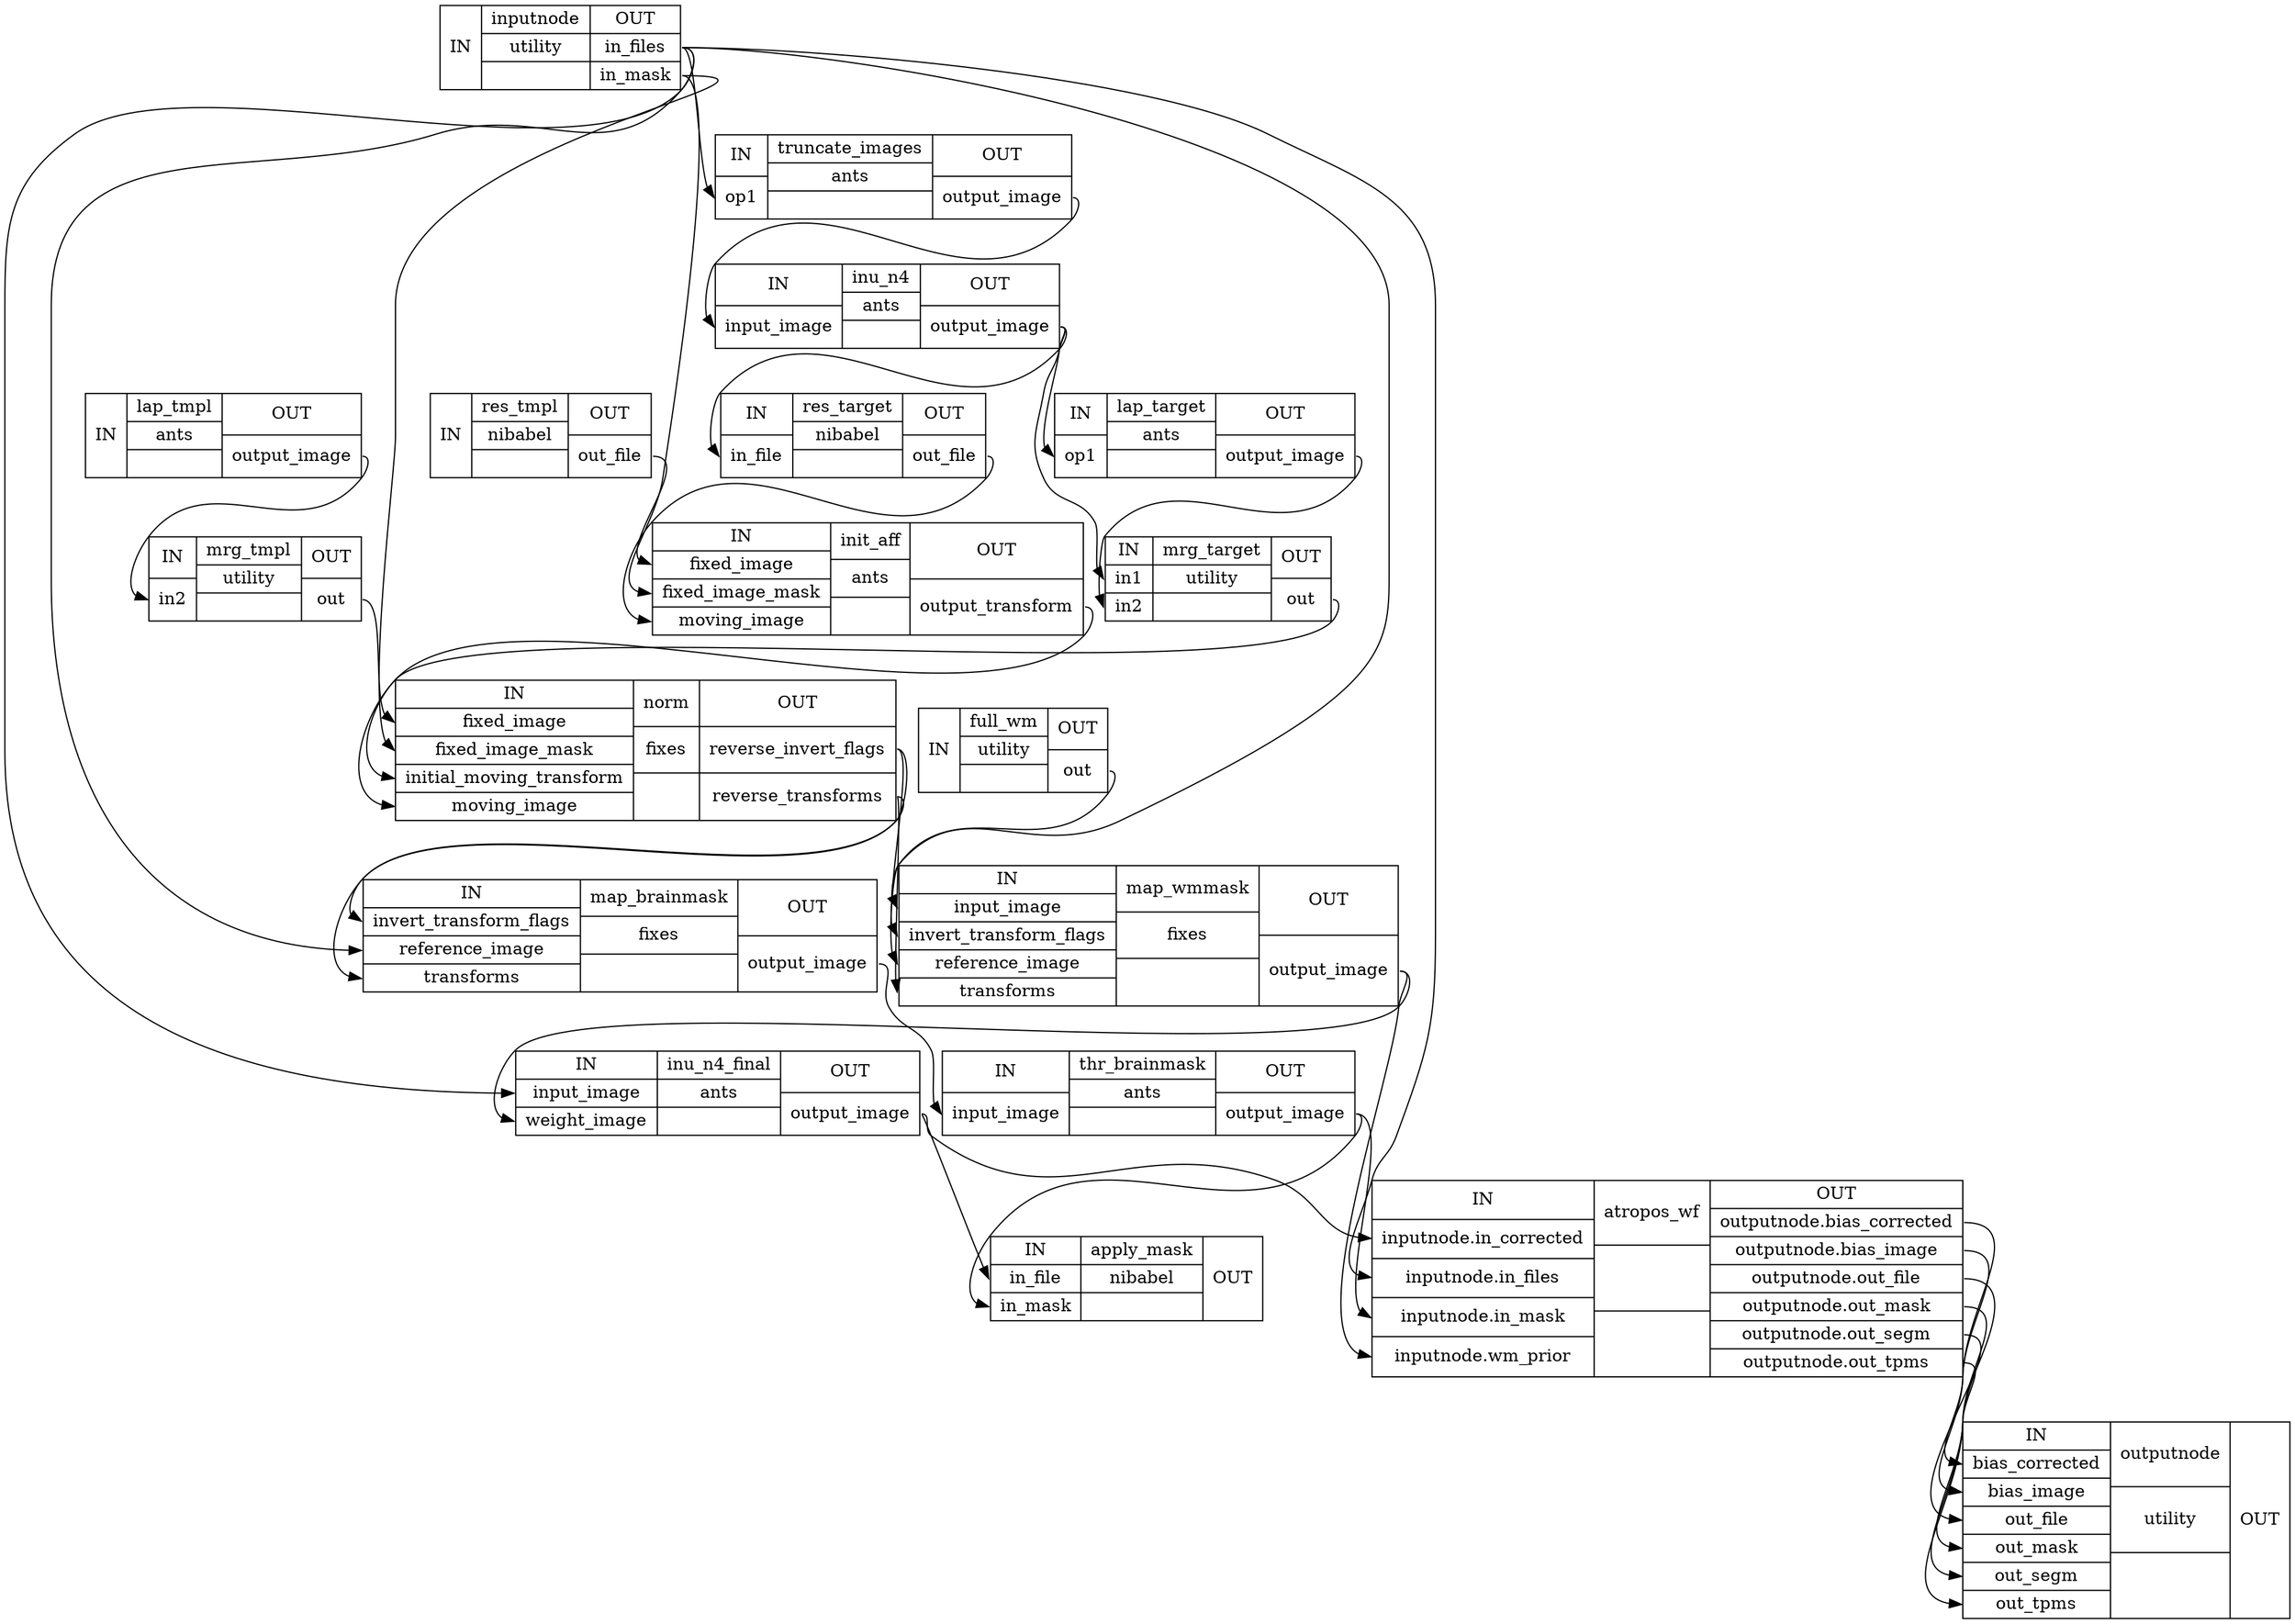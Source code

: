 digraph structs {
node [shape=record];
brain_extraction_wfinputnode [label="{IN}|{ inputnode | utility |  }|{OUT|<outinfiles> in_files|<outinmask> in_mask}"];
brain_extraction_wfres_tmpl [label="{IN}|{ res_tmpl | nibabel |  }|{OUT|<outoutfile> out_file}"];
brain_extraction_wffull_wm [label="{IN}|{ full_wm | utility |  }|{OUT|<outout> out}"];
brain_extraction_wflap_tmpl [label="{IN}|{ lap_tmpl | ants |  }|{OUT|<outoutputimage> output_image}"];
brain_extraction_wftruncate_images [label="{IN|<inop1> op1}|{ truncate_images | ants |  }|{OUT|<outoutputimage> output_image}"];
brain_extraction_wfmrg_tmpl [label="{IN|<inin2> in2}|{ mrg_tmpl | utility |  }|{OUT|<outout> out}"];
brain_extraction_wfinu_n4 [label="{IN|<ininputimage> input_image}|{ inu_n4 | ants |  }|{OUT|<outoutputimage> output_image}"];
brain_extraction_wfres_target [label="{IN|<ininfile> in_file}|{ res_target | nibabel |  }|{OUT|<outoutfile> out_file}"];
brain_extraction_wflap_target [label="{IN|<inop1> op1}|{ lap_target | ants |  }|{OUT|<outoutputimage> output_image}"];
brain_extraction_wfinit_aff [label="{IN|<infixedimage> fixed_image|<infixedimagemask> fixed_image_mask|<inmovingimage> moving_image}|{ init_aff | ants |  }|{OUT|<outoutputtransform> output_transform}"];
brain_extraction_wfmrg_target [label="{IN|<inin1> in1|<inin2> in2}|{ mrg_target | utility |  }|{OUT|<outout> out}"];
brain_extraction_wfnorm [label="{IN|<infixedimage> fixed_image|<infixedimagemask> fixed_image_mask|<ininitialmovingtransform> initial_moving_transform|<inmovingimage> moving_image}|{ norm | fixes |  }|{OUT|<outreverseinvertflags> reverse_invert_flags|<outreversetransforms> reverse_transforms}"];
brain_extraction_wfmap_brainmask [label="{IN|<ininverttransformflags> invert_transform_flags|<inreferenceimage> reference_image|<intransforms> transforms}|{ map_brainmask | fixes |  }|{OUT|<outoutputimage> output_image}"];
brain_extraction_wfmap_wmmask [label="{IN|<ininputimage> input_image|<ininverttransformflags> invert_transform_flags|<inreferenceimage> reference_image|<intransforms> transforms}|{ map_wmmask | fixes |  }|{OUT|<outoutputimage> output_image}"];
brain_extraction_wfthr_brainmask [label="{IN|<ininputimage> input_image}|{ thr_brainmask | ants |  }|{OUT|<outoutputimage> output_image}"];
brain_extraction_wfinu_n4_final [label="{IN|<ininputimage> input_image|<inweightimage> weight_image}|{ inu_n4_final | ants |  }|{OUT|<outoutputimage> output_image}"];
brain_extraction_wfapply_mask [label="{IN|<ininfile> in_file|<ininmask> in_mask}|{ apply_mask | nibabel |  }|{OUT}"];
brain_extraction_wfatropos_wf [label="{IN|<ininputnodeincorrected> inputnode.in_corrected|<ininputnodeinfiles> inputnode.in_files|<ininputnodeinmask> inputnode.in_mask|<ininputnodewmprior> inputnode.wm_prior}|{ atropos_wf |  |  }|{OUT|<outoutputnodebiascorrected> outputnode.bias_corrected|<outoutputnodebiasimage> outputnode.bias_image|<outoutputnodeoutfile> outputnode.out_file|<outoutputnodeoutmask> outputnode.out_mask|<outoutputnodeoutsegm> outputnode.out_segm|<outoutputnodeouttpms> outputnode.out_tpms}"];
brain_extraction_wfoutputnode [label="{IN|<inbiascorrected> bias_corrected|<inbiasimage> bias_image|<inoutfile> out_file|<inoutmask> out_mask|<inoutsegm> out_segm|<inouttpms> out_tpms}|{ outputnode | utility |  }|{OUT}"];
brain_extraction_wfatropos_wf:outoutputnodebiascorrected:e -> brain_extraction_wfoutputnode:inbiascorrected:w;
brain_extraction_wfatropos_wf:outoutputnodebiasimage:e -> brain_extraction_wfoutputnode:inbiasimage:w;
brain_extraction_wfatropos_wf:outoutputnodeoutfile:e -> brain_extraction_wfoutputnode:inoutfile:w;
brain_extraction_wfatropos_wf:outoutputnodeoutmask:e -> brain_extraction_wfoutputnode:inoutmask:w;
brain_extraction_wfatropos_wf:outoutputnodeoutsegm:e -> brain_extraction_wfoutputnode:inoutsegm:w;
brain_extraction_wfatropos_wf:outoutputnodeouttpms:e -> brain_extraction_wfoutputnode:inouttpms:w;
brain_extraction_wffull_wm:outout:e -> brain_extraction_wfmap_wmmask:ininputimage:w;
brain_extraction_wfinit_aff:outoutputtransform:e -> brain_extraction_wfnorm:ininitialmovingtransform:w;
brain_extraction_wfinputnode:outinfiles:e -> brain_extraction_wfatropos_wf:ininputnodeinfiles:w;
brain_extraction_wfinputnode:outinfiles:e -> brain_extraction_wfinu_n4_final:ininputimage:w;
brain_extraction_wfinputnode:outinfiles:e -> brain_extraction_wfmap_brainmask:inreferenceimage:w;
brain_extraction_wfinputnode:outinfiles:e -> brain_extraction_wfmap_wmmask:inreferenceimage:w;
brain_extraction_wfinputnode:outinfiles:e -> brain_extraction_wftruncate_images:inop1:w;
brain_extraction_wfinputnode:outinmask:e -> brain_extraction_wfinit_aff:infixedimagemask:w;
brain_extraction_wfinputnode:outinmask:e -> brain_extraction_wfnorm:infixedimagemask:w;
brain_extraction_wfinu_n4:outoutputimage:e -> brain_extraction_wflap_target:inop1:w;
brain_extraction_wfinu_n4:outoutputimage:e -> brain_extraction_wfmrg_target:inin1:w;
brain_extraction_wfinu_n4:outoutputimage:e -> brain_extraction_wfres_target:ininfile:w;
brain_extraction_wfinu_n4_final:outoutputimage:e -> brain_extraction_wfapply_mask:ininfile:w;
brain_extraction_wfinu_n4_final:outoutputimage:e -> brain_extraction_wfatropos_wf:ininputnodeincorrected:w;
brain_extraction_wflap_target:outoutputimage:e -> brain_extraction_wfmrg_target:inin2:w;
brain_extraction_wflap_tmpl:outoutputimage:e -> brain_extraction_wfmrg_tmpl:inin2:w;
brain_extraction_wfmap_brainmask:outoutputimage:e -> brain_extraction_wfthr_brainmask:ininputimage:w;
brain_extraction_wfmap_wmmask:outoutputimage:e -> brain_extraction_wfatropos_wf:ininputnodewmprior:w;
brain_extraction_wfmap_wmmask:outoutputimage:e -> brain_extraction_wfinu_n4_final:inweightimage:w;
brain_extraction_wfmrg_target:outout:e -> brain_extraction_wfnorm:inmovingimage:w;
brain_extraction_wfmrg_tmpl:outout:e -> brain_extraction_wfnorm:infixedimage:w;
brain_extraction_wfnorm:outreverseinvertflags:e -> brain_extraction_wfmap_brainmask:ininverttransformflags:w;
brain_extraction_wfnorm:outreverseinvertflags:e -> brain_extraction_wfmap_wmmask:ininverttransformflags:w;
brain_extraction_wfnorm:outreversetransforms:e -> brain_extraction_wfmap_brainmask:intransforms:w;
brain_extraction_wfnorm:outreversetransforms:e -> brain_extraction_wfmap_wmmask:intransforms:w;
brain_extraction_wfres_target:outoutfile:e -> brain_extraction_wfinit_aff:inmovingimage:w;
brain_extraction_wfres_tmpl:outoutfile:e -> brain_extraction_wfinit_aff:infixedimage:w;
brain_extraction_wfthr_brainmask:outoutputimage:e -> brain_extraction_wfapply_mask:ininmask:w;
brain_extraction_wfthr_brainmask:outoutputimage:e -> brain_extraction_wfatropos_wf:ininputnodeinmask:w;
brain_extraction_wftruncate_images:outoutputimage:e -> brain_extraction_wfinu_n4:ininputimage:w;
}